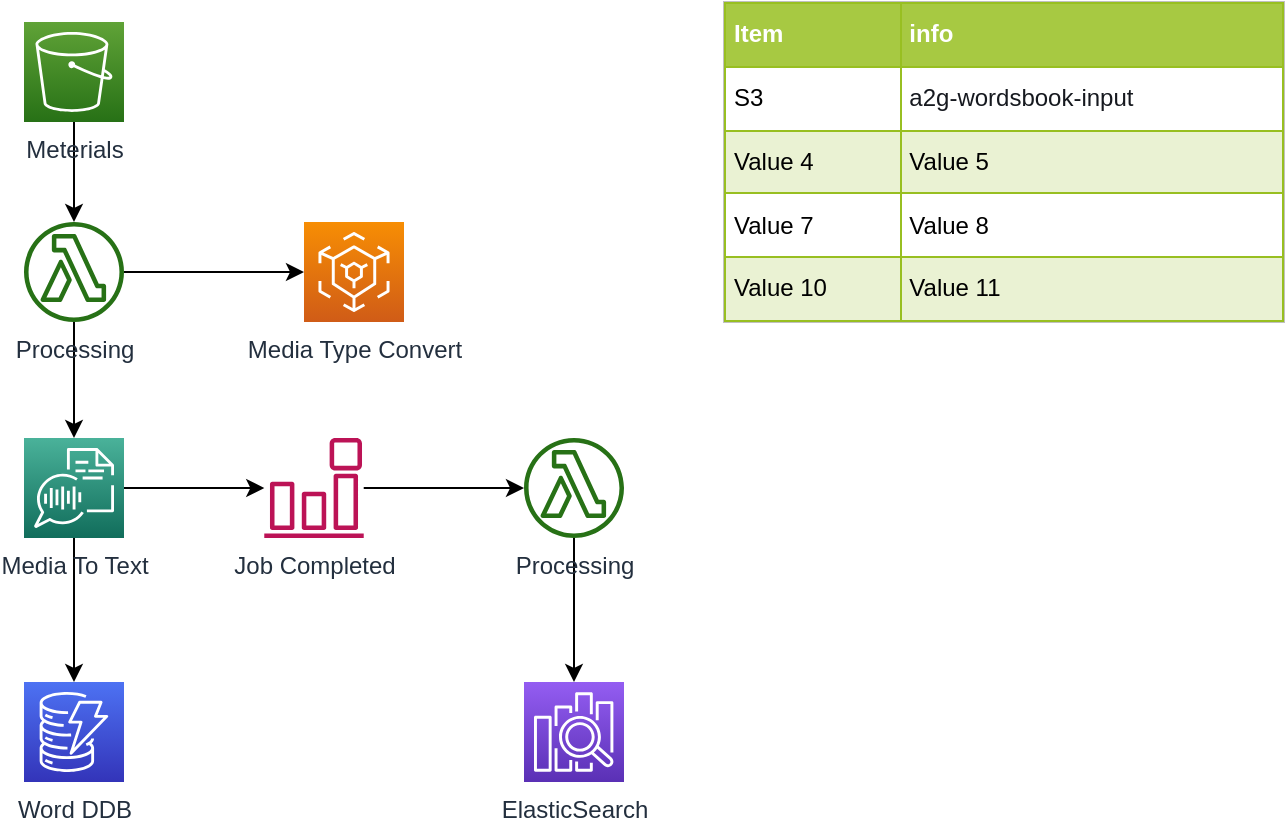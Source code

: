 <mxfile version="12.9.9" type="device" pages="2">
	<diagram id="AYVeAJ5_Wew7RmEie4cA" name="AWS-Solution-Arch"><mxGraphModel dx="932" dy="689" grid="1" gridSize="10" guides="1" tooltips="1" connect="1" arrows="1" fold="1" page="1" pageScale="1" pageWidth="850" pageHeight="1100" math="0" shadow="0"><root><mxCell id="0"/><mxCell id="1" parent="0"/><mxCell id="hx6_rRzFiwKx2lQgZB3l-9" style="edgeStyle=orthogonalEdgeStyle;rounded=0;orthogonalLoop=1;jettySize=auto;html=1;fontSize=12;" parent="1" source="hx6_rRzFiwKx2lQgZB3l-1" target="hx6_rRzFiwKx2lQgZB3l-4" edge="1"><mxGeometry relative="1" as="geometry"/></mxCell><mxCell id="gZf9qTu_-y0ff9JhoEC_-6" style="edgeStyle=orthogonalEdgeStyle;rounded=0;orthogonalLoop=1;jettySize=auto;html=1;" parent="1" source="hx6_rRzFiwKx2lQgZB3l-1" target="gZf9qTu_-y0ff9JhoEC_-5" edge="1"><mxGeometry relative="1" as="geometry"/></mxCell><mxCell id="hx6_rRzFiwKx2lQgZB3l-1" value="Media To Text" style="outlineConnect=0;fontColor=#232F3E;gradientColor=#4AB29A;gradientDirection=north;fillColor=#116D5B;strokeColor=#ffffff;dashed=0;verticalLabelPosition=bottom;verticalAlign=top;align=center;html=1;fontSize=12;fontStyle=0;aspect=fixed;shape=mxgraph.aws4.resourceIcon;resIcon=mxgraph.aws4.transcribe;" parent="1" vertex="1"><mxGeometry x="160" y="418" width="50" height="50" as="geometry"/></mxCell><mxCell id="hx6_rRzFiwKx2lQgZB3l-8" style="edgeStyle=orthogonalEdgeStyle;rounded=0;orthogonalLoop=1;jettySize=auto;html=1;fontSize=12;" parent="1" source="hx6_rRzFiwKx2lQgZB3l-2" target="hx6_rRzFiwKx2lQgZB3l-1" edge="1"><mxGeometry relative="1" as="geometry"/></mxCell><mxCell id="hx6_rRzFiwKx2lQgZB3l-12" style="edgeStyle=orthogonalEdgeStyle;rounded=0;orthogonalLoop=1;jettySize=auto;html=1;fontSize=12;" parent="1" source="hx6_rRzFiwKx2lQgZB3l-2" target="hx6_rRzFiwKx2lQgZB3l-5" edge="1"><mxGeometry relative="1" as="geometry"/></mxCell><mxCell id="hx6_rRzFiwKx2lQgZB3l-2" value="Processing" style="outlineConnect=0;fontColor=#232F3E;gradientColor=none;fillColor=#277116;strokeColor=none;dashed=0;verticalLabelPosition=bottom;verticalAlign=top;align=center;html=1;fontSize=12;fontStyle=0;aspect=fixed;pointerEvents=1;shape=mxgraph.aws4.lambda_function;" parent="1" vertex="1"><mxGeometry x="160" y="310" width="50" height="50" as="geometry"/></mxCell><mxCell id="hx6_rRzFiwKx2lQgZB3l-7" style="edgeStyle=orthogonalEdgeStyle;rounded=0;orthogonalLoop=1;jettySize=auto;html=1;fontSize=12;" parent="1" source="hx6_rRzFiwKx2lQgZB3l-3" target="hx6_rRzFiwKx2lQgZB3l-2" edge="1"><mxGeometry relative="1" as="geometry"/></mxCell><mxCell id="hx6_rRzFiwKx2lQgZB3l-3" value="Meterials" style="outlineConnect=0;fontColor=#232F3E;gradientColor=#60A337;gradientDirection=north;fillColor=#277116;strokeColor=#ffffff;dashed=0;verticalLabelPosition=bottom;verticalAlign=top;align=center;html=1;fontSize=12;fontStyle=0;aspect=fixed;shape=mxgraph.aws4.resourceIcon;resIcon=mxgraph.aws4.s3;" parent="1" vertex="1"><mxGeometry x="160" y="210" width="50" height="50" as="geometry"/></mxCell><mxCell id="hx6_rRzFiwKx2lQgZB3l-4" value="Word DDB" style="outlineConnect=0;fontColor=#232F3E;gradientColor=#4D72F3;gradientDirection=north;fillColor=#3334B9;strokeColor=#ffffff;dashed=0;verticalLabelPosition=bottom;verticalAlign=top;align=center;html=1;fontSize=12;fontStyle=0;aspect=fixed;shape=mxgraph.aws4.resourceIcon;resIcon=mxgraph.aws4.dynamodb;" parent="1" vertex="1"><mxGeometry x="160" y="540" width="50" height="50" as="geometry"/></mxCell><mxCell id="hx6_rRzFiwKx2lQgZB3l-5" value="Media Type Convert" style="outlineConnect=0;fontColor=#232F3E;gradientColor=#F78E04;gradientDirection=north;fillColor=#D05C17;strokeColor=#ffffff;dashed=0;verticalLabelPosition=bottom;verticalAlign=top;align=center;html=1;fontSize=12;fontStyle=0;aspect=fixed;shape=mxgraph.aws4.resourceIcon;resIcon=mxgraph.aws4.elemental_mediaconvert;" parent="1" vertex="1"><mxGeometry x="300" y="310" width="50" height="50" as="geometry"/></mxCell><mxCell id="hx6_rRzFiwKx2lQgZB3l-6" value="ElasticSearch" style="outlineConnect=0;fontColor=#232F3E;gradientColor=#945DF2;gradientDirection=north;fillColor=#5A30B5;strokeColor=#ffffff;dashed=0;verticalLabelPosition=bottom;verticalAlign=top;align=center;html=1;fontSize=12;fontStyle=0;aspect=fixed;shape=mxgraph.aws4.resourceIcon;resIcon=mxgraph.aws4.elasticsearch_service;" parent="1" vertex="1"><mxGeometry x="410" y="540" width="50" height="50" as="geometry"/></mxCell><mxCell id="gZf9qTu_-y0ff9JhoEC_-1" value="&lt;table border=&quot;1&quot; width=&quot;100%&quot; cellpadding=&quot;4&quot; style=&quot;width: 100% ; height: 100% ; border-collapse: collapse&quot;&gt;&lt;tbody&gt;&lt;tr style=&quot;background-color: #a7c942 ; color: #ffffff ; border: 1px solid #98bf21&quot;&gt;&lt;th align=&quot;left&quot;&gt;Item&lt;/th&gt;&lt;th align=&quot;left&quot;&gt;info&lt;/th&gt;&lt;/tr&gt;&lt;tr style=&quot;border: 1px solid #98bf21&quot;&gt;&lt;td&gt;S3&lt;/td&gt;&lt;td&gt;&lt;span style=&quot;color: rgb(22 , 25 , 31) ; background-color: rgb(255 , 255 , 255)&quot;&gt;a2g-wordsbook-input&lt;/span&gt;&lt;/td&gt;&lt;/tr&gt;&lt;tr style=&quot;background-color: #eaf2d3 ; border: 1px solid #98bf21&quot;&gt;&lt;td&gt;Value 4&lt;/td&gt;&lt;td&gt;Value 5&lt;/td&gt;&lt;/tr&gt;&lt;tr style=&quot;border: 1px solid #98bf21&quot;&gt;&lt;td&gt;Value 7&lt;/td&gt;&lt;td&gt;Value 8&lt;/td&gt;&lt;/tr&gt;&lt;tr style=&quot;background-color: #eaf2d3 ; border: 1px solid #98bf21&quot;&gt;&lt;td&gt;Value 10&lt;/td&gt;&lt;td&gt;Value 11&lt;/td&gt;&lt;/tr&gt;&lt;/tbody&gt;&lt;/table&gt;" style="text;html=1;strokeColor=#c0c0c0;fillColor=#ffffff;overflow=fill;rounded=0;" parent="1" vertex="1"><mxGeometry x="510" y="200" width="280" height="160" as="geometry"/></mxCell><mxCell id="gZf9qTu_-y0ff9JhoEC_-8" style="edgeStyle=orthogonalEdgeStyle;rounded=0;orthogonalLoop=1;jettySize=auto;html=1;" parent="1" source="gZf9qTu_-y0ff9JhoEC_-4" target="hx6_rRzFiwKx2lQgZB3l-6" edge="1"><mxGeometry relative="1" as="geometry"/></mxCell><mxCell id="gZf9qTu_-y0ff9JhoEC_-4" value="Processing" style="outlineConnect=0;fontColor=#232F3E;gradientColor=none;fillColor=#277116;strokeColor=none;dashed=0;verticalLabelPosition=bottom;verticalAlign=top;align=center;html=1;fontSize=12;fontStyle=0;aspect=fixed;pointerEvents=1;shape=mxgraph.aws4.lambda_function;" parent="1" vertex="1"><mxGeometry x="410" y="418" width="50" height="50" as="geometry"/></mxCell><mxCell id="gZf9qTu_-y0ff9JhoEC_-7" style="edgeStyle=orthogonalEdgeStyle;rounded=0;orthogonalLoop=1;jettySize=auto;html=1;" parent="1" source="gZf9qTu_-y0ff9JhoEC_-5" target="gZf9qTu_-y0ff9JhoEC_-4" edge="1"><mxGeometry relative="1" as="geometry"/></mxCell><mxCell id="gZf9qTu_-y0ff9JhoEC_-5" value="Job Completed" style="outlineConnect=0;fontColor=#232F3E;gradientColor=none;fillColor=#BC1356;strokeColor=none;dashed=0;verticalLabelPosition=bottom;verticalAlign=top;align=center;html=1;fontSize=12;fontStyle=0;aspect=fixed;pointerEvents=1;shape=mxgraph.aws4.event_event_based;" parent="1" vertex="1"><mxGeometry x="280" y="418" width="50" height="50" as="geometry"/></mxCell></root></mxGraphModel></diagram>
	<diagram id="EoLs5ERqmoFUes34Ebth" name="new_words_class_diag"><mxGraphModel dx="932" dy="689" grid="1" gridSize="10" guides="1" tooltips="1" connect="1" arrows="1" fold="1" page="1" pageScale="1" pageWidth="850" pageHeight="1100" math="0" shadow="0"><root><mxCell id="8G0KOQQRWGCeHo4-UME--0"/><mxCell id="8G0KOQQRWGCeHo4-UME--1" parent="8G0KOQQRWGCeHo4-UME--0"/><mxCell id="8G0KOQQRWGCeHo4-UME--2" value="WordsParse" style="swimlane;fontStyle=1;align=center;verticalAlign=top;childLayout=stackLayout;horizontal=1;startSize=26;horizontalStack=0;resizeParent=1;resizeParentMax=0;resizeLast=0;collapsible=1;marginBottom=0;" vertex="1" parent="8G0KOQQRWGCeHo4-UME--1"><mxGeometry x="100" y="180" width="240" height="190" as="geometry"/></mxCell><mxCell id="8G0KOQQRWGCeHo4-UME--3" value="+ filename: string&#10;+ filetype: string&#10;+ words: list&#10;" style="text;strokeColor=none;fillColor=none;align=left;verticalAlign=top;spacingLeft=4;spacingRight=4;overflow=hidden;rotatable=0;points=[[0,0.5],[1,0.5]];portConstraint=eastwest;" vertex="1" parent="8G0KOQQRWGCeHo4-UME--2"><mxGeometry y="26" width="240" height="54" as="geometry"/></mxCell><mxCell id="8G0KOQQRWGCeHo4-UME--4" value="" style="line;strokeWidth=1;fillColor=none;align=left;verticalAlign=middle;spacingTop=-1;spacingLeft=3;spacingRight=3;rotatable=0;labelPosition=right;points=[];portConstraint=eastwest;" vertex="1" parent="8G0KOQQRWGCeHo4-UME--2"><mxGeometry y="80" width="240" height="8" as="geometry"/></mxCell><mxCell id="8G0KOQQRWGCeHo4-UME--5" value="+ WordsParse(filename,filetype ) &#10;    return words&#10;+ pdf_parse(filename) &#10;    return words&#10;+ transcribe_json_parse(filename)&#10;    return wods&#10;    " style="text;strokeColor=none;fillColor=none;align=left;verticalAlign=top;spacingLeft=4;spacingRight=4;overflow=hidden;rotatable=0;points=[[0,0.5],[1,0.5]];portConstraint=eastwest;" vertex="1" parent="8G0KOQQRWGCeHo4-UME--2"><mxGeometry y="88" width="240" height="102" as="geometry"/></mxCell><mxCell id="8G0KOQQRWGCeHo4-UME--7" value="WordsOutput" style="swimlane;fontStyle=1;align=center;verticalAlign=top;childLayout=stackLayout;horizontal=1;startSize=26;horizontalStack=0;resizeParent=1;resizeParentMax=0;resizeLast=0;collapsible=1;marginBottom=0;" vertex="1" parent="8G0KOQQRWGCeHo4-UME--1"><mxGeometry x="480" y="170" width="240" height="180" as="geometry"/></mxCell><mxCell id="8G0KOQQRWGCeHo4-UME--8" value="+ new_words: list&#10;+ filename: string&#10;+ filetype: string&#10;" style="text;strokeColor=none;fillColor=none;align=left;verticalAlign=top;spacingLeft=4;spacingRight=4;overflow=hidden;rotatable=0;points=[[0,0.5],[1,0.5]];portConstraint=eastwest;" vertex="1" parent="8G0KOQQRWGCeHo4-UME--7"><mxGeometry y="26" width="240" height="54" as="geometry"/></mxCell><mxCell id="8G0KOQQRWGCeHo4-UME--9" value="" style="line;strokeWidth=1;fillColor=none;align=left;verticalAlign=middle;spacingTop=-1;spacingLeft=3;spacingRight=3;rotatable=0;labelPosition=right;points=[];portConstraint=eastwest;" vertex="1" parent="8G0KOQQRWGCeHo4-UME--7"><mxGeometry y="80" width="240" height="8" as="geometry"/></mxCell><mxCell id="8G0KOQQRWGCeHo4-UME--10" value="+ WordOutput(new_ words, type) &#10;    return word&#10;+ ddb_output(table_name)&#10;+ txt_output(filename)&#10;+ youdao_xml_output(filename)&#10;    " style="text;strokeColor=none;fillColor=none;align=left;verticalAlign=top;spacingLeft=4;spacingRight=4;overflow=hidden;rotatable=0;points=[[0,0.5],[1,0.5]];portConstraint=eastwest;" vertex="1" parent="8G0KOQQRWGCeHo4-UME--7"><mxGeometry y="88" width="240" height="92" as="geometry"/></mxCell><mxCell id="8G0KOQQRWGCeHo4-UME--12" value="WordsMerge" style="swimlane;fontStyle=1;align=center;verticalAlign=top;childLayout=stackLayout;horizontal=1;startSize=26;horizontalStack=0;resizeParent=1;resizeParentMax=0;resizeLast=0;collapsible=1;marginBottom=0;" vertex="1" parent="8G0KOQQRWGCeHo4-UME--1"><mxGeometry x="100" y="410" width="240" height="190" as="geometry"/></mxCell><mxCell id="8G0KOQQRWGCeHo4-UME--13" value="+ base_words: list&#10;+ new_words: list&#10;+ input_words: list" style="text;strokeColor=none;fillColor=none;align=left;verticalAlign=top;spacingLeft=4;spacingRight=4;overflow=hidden;rotatable=0;points=[[0,0.5],[1,0.5]];portConstraint=eastwest;" vertex="1" parent="8G0KOQQRWGCeHo4-UME--12"><mxGeometry y="26" width="240" height="54" as="geometry"/></mxCell><mxCell id="8G0KOQQRWGCeHo4-UME--14" value="" style="line;strokeWidth=1;fillColor=none;align=left;verticalAlign=middle;spacingTop=-1;spacingLeft=3;spacingRight=3;rotatable=0;labelPosition=right;points=[];portConstraint=eastwest;" vertex="1" parent="8G0KOQQRWGCeHo4-UME--12"><mxGeometry y="80" width="240" height="8" as="geometry"/></mxCell><mxCell id="8G0KOQQRWGCeHo4-UME--15" value="+ WordsMerge(input_words, new_words) &#10;    return words&#10;+ is_new_words()&#10;    return T/F&#10;&#10;    " style="text;strokeColor=none;fillColor=none;align=left;verticalAlign=top;spacingLeft=4;spacingRight=4;overflow=hidden;rotatable=0;points=[[0,0.5],[1,0.5]];portConstraint=eastwest;" vertex="1" parent="8G0KOQQRWGCeHo4-UME--12"><mxGeometry y="88" width="240" height="102" as="geometry"/></mxCell><mxCell id="8G0KOQQRWGCeHo4-UME--16" value="BaseWords" style="swimlane;fontStyle=1;align=center;verticalAlign=top;childLayout=stackLayout;horizontal=1;startSize=26;horizontalStack=0;resizeParent=1;resizeParentMax=0;resizeLast=0;collapsible=1;marginBottom=0;" vertex="1" parent="8G0KOQQRWGCeHo4-UME--1"><mxGeometry x="480" y="410" width="240" height="270" as="geometry"/></mxCell><mxCell id="8G0KOQQRWGCeHo4-UME--17" value="+ base_words: list&#10;+ new_words: list&#10;+ ddb_basewords: string&#10;+ txt_basewords: string" style="text;strokeColor=none;fillColor=none;align=left;verticalAlign=top;spacingLeft=4;spacingRight=4;overflow=hidden;rotatable=0;points=[[0,0.5],[1,0.5]];portConstraint=eastwest;" vertex="1" parent="8G0KOQQRWGCeHo4-UME--16"><mxGeometry y="26" width="240" height="94" as="geometry"/></mxCell><mxCell id="8G0KOQQRWGCeHo4-UME--18" value="" style="line;strokeWidth=1;fillColor=none;align=left;verticalAlign=middle;spacingTop=-1;spacingLeft=3;spacingRight=3;rotatable=0;labelPosition=right;points=[];portConstraint=eastwest;" vertex="1" parent="8G0KOQQRWGCeHo4-UME--16"><mxGeometry y="120" width="240" height="8" as="geometry"/></mxCell><mxCell id="8G0KOQQRWGCeHo4-UME--19" value="+ get_from_ddb(ddb_table)&#10;    return base_words&#10;+ get_from_txt(ddb_table)&#10;    return base_words&#10;+ is_new_words()&#10;    return T/F&#10;+ add_words(word)&#10;    self.new_words.append(word)&#10;&#10;    " style="text;strokeColor=none;fillColor=none;align=left;verticalAlign=top;spacingLeft=4;spacingRight=4;overflow=hidden;rotatable=0;points=[[0,0.5],[1,0.5]];portConstraint=eastwest;" vertex="1" parent="8G0KOQQRWGCeHo4-UME--16"><mxGeometry y="128" width="240" height="142" as="geometry"/></mxCell></root></mxGraphModel></diagram>
</mxfile>